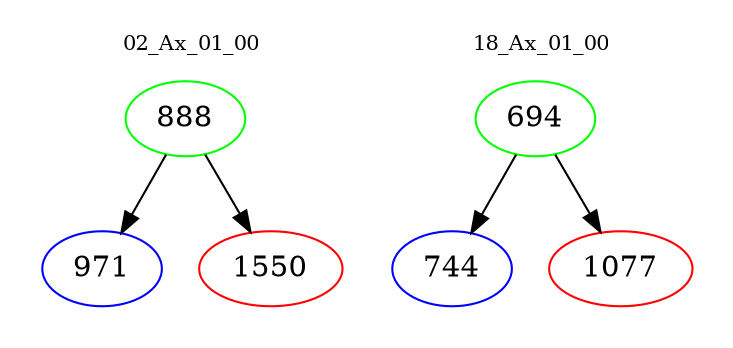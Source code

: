 digraph{
subgraph cluster_0 {
color = white
label = "02_Ax_01_00";
fontsize=10;
T0_888 [label="888", color="green"]
T0_888 -> T0_971 [color="black"]
T0_971 [label="971", color="blue"]
T0_888 -> T0_1550 [color="black"]
T0_1550 [label="1550", color="red"]
}
subgraph cluster_1 {
color = white
label = "18_Ax_01_00";
fontsize=10;
T1_694 [label="694", color="green"]
T1_694 -> T1_744 [color="black"]
T1_744 [label="744", color="blue"]
T1_694 -> T1_1077 [color="black"]
T1_1077 [label="1077", color="red"]
}
}
